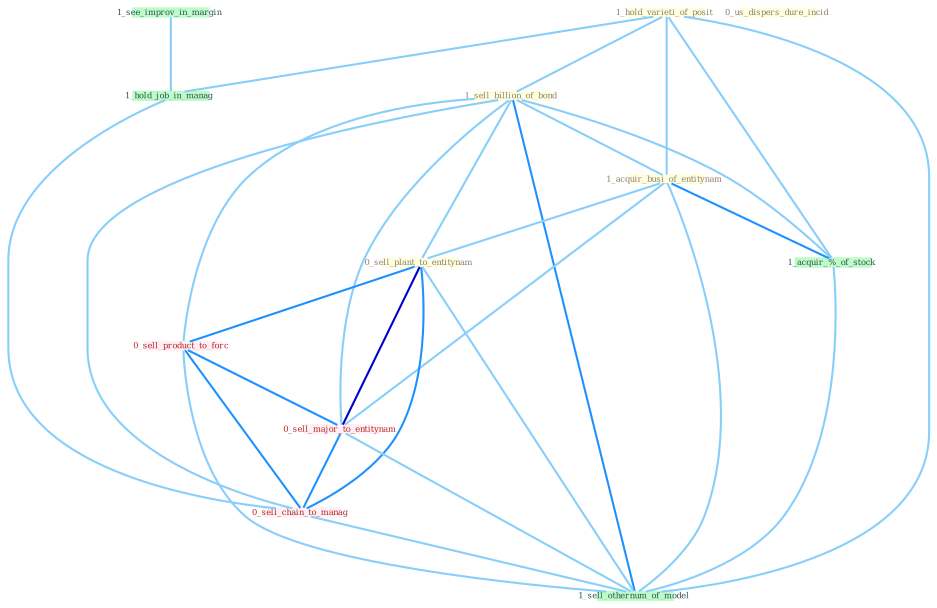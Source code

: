 Graph G{ 
    node
    [shape=polygon,style=filled,width=.5,height=.06,color="#BDFCC9",fixedsize=true,fontsize=4,
    fontcolor="#2f4f4f"];
    {node
    [color="#ffffe0", fontcolor="#8b7d6b"] "1_hold_varieti_of_posit " "1_sell_billion_of_bond " "1_acquir_busi_of_entitynam " "0_us_dispers_dure_incid " "0_sell_plant_to_entitynam "}
{node [color="#fff0f5", fontcolor="#b22222"] "0_sell_product_to_forc " "0_sell_major_to_entitynam " "0_sell_chain_to_manag "}
edge [color="#B0E2FF"];

	"1_hold_varieti_of_posit " -- "1_sell_billion_of_bond " [w="1", color="#87cefa" ];
	"1_hold_varieti_of_posit " -- "1_acquir_busi_of_entitynam " [w="1", color="#87cefa" ];
	"1_hold_varieti_of_posit " -- "1_acquir_%_of_stock " [w="1", color="#87cefa" ];
	"1_hold_varieti_of_posit " -- "1_hold_job_in_manag " [w="1", color="#87cefa" ];
	"1_hold_varieti_of_posit " -- "1_sell_othernum_of_model " [w="1", color="#87cefa" ];
	"1_sell_billion_of_bond " -- "1_acquir_busi_of_entitynam " [w="1", color="#87cefa" ];
	"1_sell_billion_of_bond " -- "0_sell_plant_to_entitynam " [w="1", color="#87cefa" ];
	"1_sell_billion_of_bond " -- "1_acquir_%_of_stock " [w="1", color="#87cefa" ];
	"1_sell_billion_of_bond " -- "0_sell_product_to_forc " [w="1", color="#87cefa" ];
	"1_sell_billion_of_bond " -- "0_sell_major_to_entitynam " [w="1", color="#87cefa" ];
	"1_sell_billion_of_bond " -- "0_sell_chain_to_manag " [w="1", color="#87cefa" ];
	"1_sell_billion_of_bond " -- "1_sell_othernum_of_model " [w="2", color="#1e90ff" , len=0.8];
	"1_acquir_busi_of_entitynam " -- "0_sell_plant_to_entitynam " [w="1", color="#87cefa" ];
	"1_acquir_busi_of_entitynam " -- "1_acquir_%_of_stock " [w="2", color="#1e90ff" , len=0.8];
	"1_acquir_busi_of_entitynam " -- "0_sell_major_to_entitynam " [w="1", color="#87cefa" ];
	"1_acquir_busi_of_entitynam " -- "1_sell_othernum_of_model " [w="1", color="#87cefa" ];
	"0_sell_plant_to_entitynam " -- "0_sell_product_to_forc " [w="2", color="#1e90ff" , len=0.8];
	"0_sell_plant_to_entitynam " -- "0_sell_major_to_entitynam " [w="3", color="#0000cd" , len=0.6];
	"0_sell_plant_to_entitynam " -- "0_sell_chain_to_manag " [w="2", color="#1e90ff" , len=0.8];
	"0_sell_plant_to_entitynam " -- "1_sell_othernum_of_model " [w="1", color="#87cefa" ];
	"1_see_improv_in_margin " -- "1_hold_job_in_manag " [w="1", color="#87cefa" ];
	"1_acquir_%_of_stock " -- "1_sell_othernum_of_model " [w="1", color="#87cefa" ];
	"1_hold_job_in_manag " -- "0_sell_chain_to_manag " [w="1", color="#87cefa" ];
	"0_sell_product_to_forc " -- "0_sell_major_to_entitynam " [w="2", color="#1e90ff" , len=0.8];
	"0_sell_product_to_forc " -- "0_sell_chain_to_manag " [w="2", color="#1e90ff" , len=0.8];
	"0_sell_product_to_forc " -- "1_sell_othernum_of_model " [w="1", color="#87cefa" ];
	"0_sell_major_to_entitynam " -- "0_sell_chain_to_manag " [w="2", color="#1e90ff" , len=0.8];
	"0_sell_major_to_entitynam " -- "1_sell_othernum_of_model " [w="1", color="#87cefa" ];
	"0_sell_chain_to_manag " -- "1_sell_othernum_of_model " [w="1", color="#87cefa" ];
}